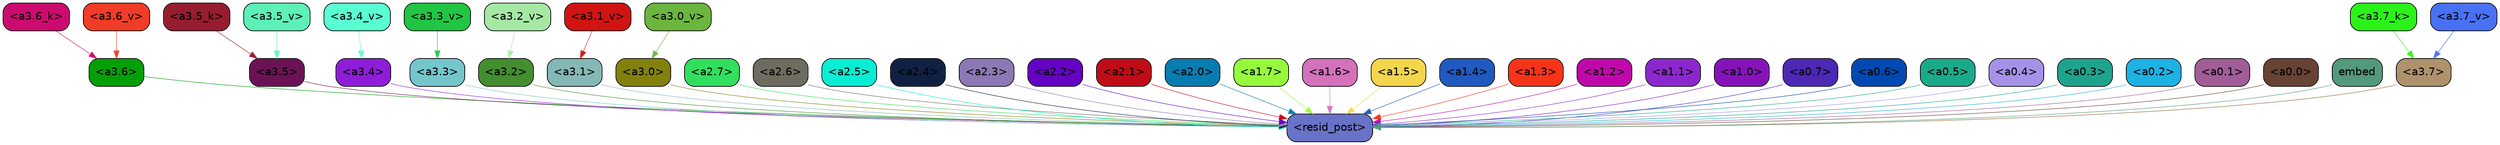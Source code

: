 strict digraph "" {
	graph [bgcolor=transparent,
		layout=dot,
		overlap=false,
		splines=true
	];
	"<a3.7>"	[color=black,
		fillcolor="#af916c",
		fontname=Helvetica,
		shape=box,
		style="filled, rounded"];
	"<resid_post>"	[color=black,
		fillcolor="#6872c7",
		fontname=Helvetica,
		shape=box,
		style="filled, rounded"];
	"<a3.7>" -> "<resid_post>"	[color="#af916c",
		penwidth=0.8263697922229767];
	"<a3.6>"	[color=black,
		fillcolor="#049f07",
		fontname=Helvetica,
		shape=box,
		style="filled, rounded"];
	"<a3.6>" -> "<resid_post>"	[color="#049f07",
		penwidth=0.6];
	"<a3.5>"	[color=black,
		fillcolor="#6b1255",
		fontname=Helvetica,
		shape=box,
		style="filled, rounded"];
	"<a3.5>" -> "<resid_post>"	[color="#6b1255",
		penwidth=0.6];
	"<a3.4>"	[color=black,
		fillcolor="#8e1dda",
		fontname=Helvetica,
		shape=box,
		style="filled, rounded"];
	"<a3.4>" -> "<resid_post>"	[color="#8e1dda",
		penwidth=0.6];
	"<a3.3>"	[color=black,
		fillcolor="#74c6cb",
		fontname=Helvetica,
		shape=box,
		style="filled, rounded"];
	"<a3.3>" -> "<resid_post>"	[color="#74c6cb",
		penwidth=0.6];
	"<a3.2>"	[color=black,
		fillcolor="#448d30",
		fontname=Helvetica,
		shape=box,
		style="filled, rounded"];
	"<a3.2>" -> "<resid_post>"	[color="#448d30",
		penwidth=0.6];
	"<a3.1>"	[color=black,
		fillcolor="#84b8b5",
		fontname=Helvetica,
		shape=box,
		style="filled, rounded"];
	"<a3.1>" -> "<resid_post>"	[color="#84b8b5",
		penwidth=0.6];
	"<a3.0>"	[color=black,
		fillcolor="#82810d",
		fontname=Helvetica,
		shape=box,
		style="filled, rounded"];
	"<a3.0>" -> "<resid_post>"	[color="#82810d",
		penwidth=0.6];
	"<a2.7>"	[color=black,
		fillcolor="#31df5e",
		fontname=Helvetica,
		shape=box,
		style="filled, rounded"];
	"<a2.7>" -> "<resid_post>"	[color="#31df5e",
		penwidth=0.6];
	"<a2.6>"	[color=black,
		fillcolor="#6e6c61",
		fontname=Helvetica,
		shape=box,
		style="filled, rounded"];
	"<a2.6>" -> "<resid_post>"	[color="#6e6c61",
		penwidth=0.6];
	"<a2.5>"	[color=black,
		fillcolor="#09eed3",
		fontname=Helvetica,
		shape=box,
		style="filled, rounded"];
	"<a2.5>" -> "<resid_post>"	[color="#09eed3",
		penwidth=0.6];
	"<a2.4>"	[color=black,
		fillcolor="#0f2043",
		fontname=Helvetica,
		shape=box,
		style="filled, rounded"];
	"<a2.4>" -> "<resid_post>"	[color="#0f2043",
		penwidth=0.6];
	"<a2.3>"	[color=black,
		fillcolor="#8c78b4",
		fontname=Helvetica,
		shape=box,
		style="filled, rounded"];
	"<a2.3>" -> "<resid_post>"	[color="#8c78b4",
		penwidth=0.6];
	"<a2.2>"	[color=black,
		fillcolor="#6403c3",
		fontname=Helvetica,
		shape=box,
		style="filled, rounded"];
	"<a2.2>" -> "<resid_post>"	[color="#6403c3",
		penwidth=0.6];
	"<a2.1>"	[color=black,
		fillcolor="#bf0c17",
		fontname=Helvetica,
		shape=box,
		style="filled, rounded"];
	"<a2.1>" -> "<resid_post>"	[color="#bf0c17",
		penwidth=0.6];
	"<a2.0>"	[color=black,
		fillcolor="#077cb1",
		fontname=Helvetica,
		shape=box,
		style="filled, rounded"];
	"<a2.0>" -> "<resid_post>"	[color="#077cb1",
		penwidth=0.6];
	"<a1.7>"	[color=black,
		fillcolor="#96fa3c",
		fontname=Helvetica,
		shape=box,
		style="filled, rounded"];
	"<a1.7>" -> "<resid_post>"	[color="#96fa3c",
		penwidth=0.6];
	"<a1.6>"	[color=black,
		fillcolor="#d471bb",
		fontname=Helvetica,
		shape=box,
		style="filled, rounded"];
	"<a1.6>" -> "<resid_post>"	[color="#d471bb",
		penwidth=0.6];
	"<a1.5>"	[color=black,
		fillcolor="#f4d64c",
		fontname=Helvetica,
		shape=box,
		style="filled, rounded"];
	"<a1.5>" -> "<resid_post>"	[color="#f4d64c",
		penwidth=0.6];
	"<a1.4>"	[color=black,
		fillcolor="#2059bf",
		fontname=Helvetica,
		shape=box,
		style="filled, rounded"];
	"<a1.4>" -> "<resid_post>"	[color="#2059bf",
		penwidth=0.6];
	"<a1.3>"	[color=black,
		fillcolor="#f6341a",
		fontname=Helvetica,
		shape=box,
		style="filled, rounded"];
	"<a1.3>" -> "<resid_post>"	[color="#f6341a",
		penwidth=0.6];
	"<a1.2>"	[color=black,
		fillcolor="#c008aa",
		fontname=Helvetica,
		shape=box,
		style="filled, rounded"];
	"<a1.2>" -> "<resid_post>"	[color="#c008aa",
		penwidth=0.6];
	"<a1.1>"	[color=black,
		fillcolor="#8c27cd",
		fontname=Helvetica,
		shape=box,
		style="filled, rounded"];
	"<a1.1>" -> "<resid_post>"	[color="#8c27cd",
		penwidth=0.6];
	"<a1.0>"	[color=black,
		fillcolor="#8513b9",
		fontname=Helvetica,
		shape=box,
		style="filled, rounded"];
	"<a1.0>" -> "<resid_post>"	[color="#8513b9",
		penwidth=0.6];
	"<a0.7>"	[color=black,
		fillcolor="#4b29b5",
		fontname=Helvetica,
		shape=box,
		style="filled, rounded"];
	"<a0.7>" -> "<resid_post>"	[color="#4b29b5",
		penwidth=0.6];
	"<a0.6>"	[color=black,
		fillcolor="#0149b2",
		fontname=Helvetica,
		shape=box,
		style="filled, rounded"];
	"<a0.6>" -> "<resid_post>"	[color="#0149b2",
		penwidth=0.6];
	"<a0.5>"	[color=black,
		fillcolor="#1aaa8a",
		fontname=Helvetica,
		shape=box,
		style="filled, rounded"];
	"<a0.5>" -> "<resid_post>"	[color="#1aaa8a",
		penwidth=0.6];
	"<a0.4>"	[color=black,
		fillcolor="#a592e8",
		fontname=Helvetica,
		shape=box,
		style="filled, rounded"];
	"<a0.4>" -> "<resid_post>"	[color="#a592e8",
		penwidth=0.6];
	"<a0.3>"	[color=black,
		fillcolor="#1ea38d",
		fontname=Helvetica,
		shape=box,
		style="filled, rounded"];
	"<a0.3>" -> "<resid_post>"	[color="#1ea38d",
		penwidth=0.6];
	"<a0.2>"	[color=black,
		fillcolor="#1eb1e4",
		fontname=Helvetica,
		shape=box,
		style="filled, rounded"];
	"<a0.2>" -> "<resid_post>"	[color="#1eb1e4",
		penwidth=0.6];
	"<a0.1>"	[color=black,
		fillcolor="#a05d97",
		fontname=Helvetica,
		shape=box,
		style="filled, rounded"];
	"<a0.1>" -> "<resid_post>"	[color="#a05d97",
		penwidth=0.6];
	"<a0.0>"	[color=black,
		fillcolor="#684233",
		fontname=Helvetica,
		shape=box,
		style="filled, rounded"];
	"<a0.0>" -> "<resid_post>"	[color="#684233",
		penwidth=0.6];
	embed	[color=black,
		fillcolor="#53997c",
		fontname=Helvetica,
		shape=box,
		style="filled, rounded"];
	embed -> "<resid_post>"	[color="#53997c",
		penwidth=0.6];
	"<a3.7_k>"	[color=black,
		fillcolor="#2bf31a",
		fontname=Helvetica,
		shape=box,
		style="filled, rounded"];
	"<a3.7_k>" -> "<a3.7>"	[color="#2bf31a",
		penwidth=0.6];
	"<a3.6_k>"	[color=black,
		fillcolor="#cb0b6f",
		fontname=Helvetica,
		shape=box,
		style="filled, rounded"];
	"<a3.6_k>" -> "<a3.6>"	[color="#cb0b6f",
		penwidth=0.6];
	"<a3.5_k>"	[color=black,
		fillcolor="#961d2f",
		fontname=Helvetica,
		shape=box,
		style="filled, rounded"];
	"<a3.5_k>" -> "<a3.5>"	[color="#961d2f",
		penwidth=0.6];
	"<a3.7_v>"	[color=black,
		fillcolor="#4971f3",
		fontname=Helvetica,
		shape=box,
		style="filled, rounded"];
	"<a3.7_v>" -> "<a3.7>"	[color="#4971f3",
		penwidth=0.6738671064376831];
	"<a3.6_v>"	[color=black,
		fillcolor="#f13c27",
		fontname=Helvetica,
		shape=box,
		style="filled, rounded"];
	"<a3.6_v>" -> "<a3.6>"	[color="#f13c27",
		penwidth=0.6];
	"<a3.5_v>"	[color=black,
		fillcolor="#5df0b7",
		fontname=Helvetica,
		shape=box,
		style="filled, rounded"];
	"<a3.5_v>" -> "<a3.5>"	[color="#5df0b7",
		penwidth=0.6];
	"<a3.4_v>"	[color=black,
		fillcolor="#5afed2",
		fontname=Helvetica,
		shape=box,
		style="filled, rounded"];
	"<a3.4_v>" -> "<a3.4>"	[color="#5afed2",
		penwidth=0.6];
	"<a3.3_v>"	[color=black,
		fillcolor="#21c543",
		fontname=Helvetica,
		shape=box,
		style="filled, rounded"];
	"<a3.3_v>" -> "<a3.3>"	[color="#21c543",
		penwidth=0.6];
	"<a3.2_v>"	[color=black,
		fillcolor="#a5e8a4",
		fontname=Helvetica,
		shape=box,
		style="filled, rounded"];
	"<a3.2_v>" -> "<a3.2>"	[color="#a5e8a4",
		penwidth=0.6];
	"<a3.1_v>"	[color=black,
		fillcolor="#d11412",
		fontname=Helvetica,
		shape=box,
		style="filled, rounded"];
	"<a3.1_v>" -> "<a3.1>"	[color="#d11412",
		penwidth=0.6];
	"<a3.0_v>"	[color=black,
		fillcolor="#6cb53f",
		fontname=Helvetica,
		shape=box,
		style="filled, rounded"];
	"<a3.0_v>" -> "<a3.0>"	[color="#6cb53f",
		penwidth=0.6];
}
